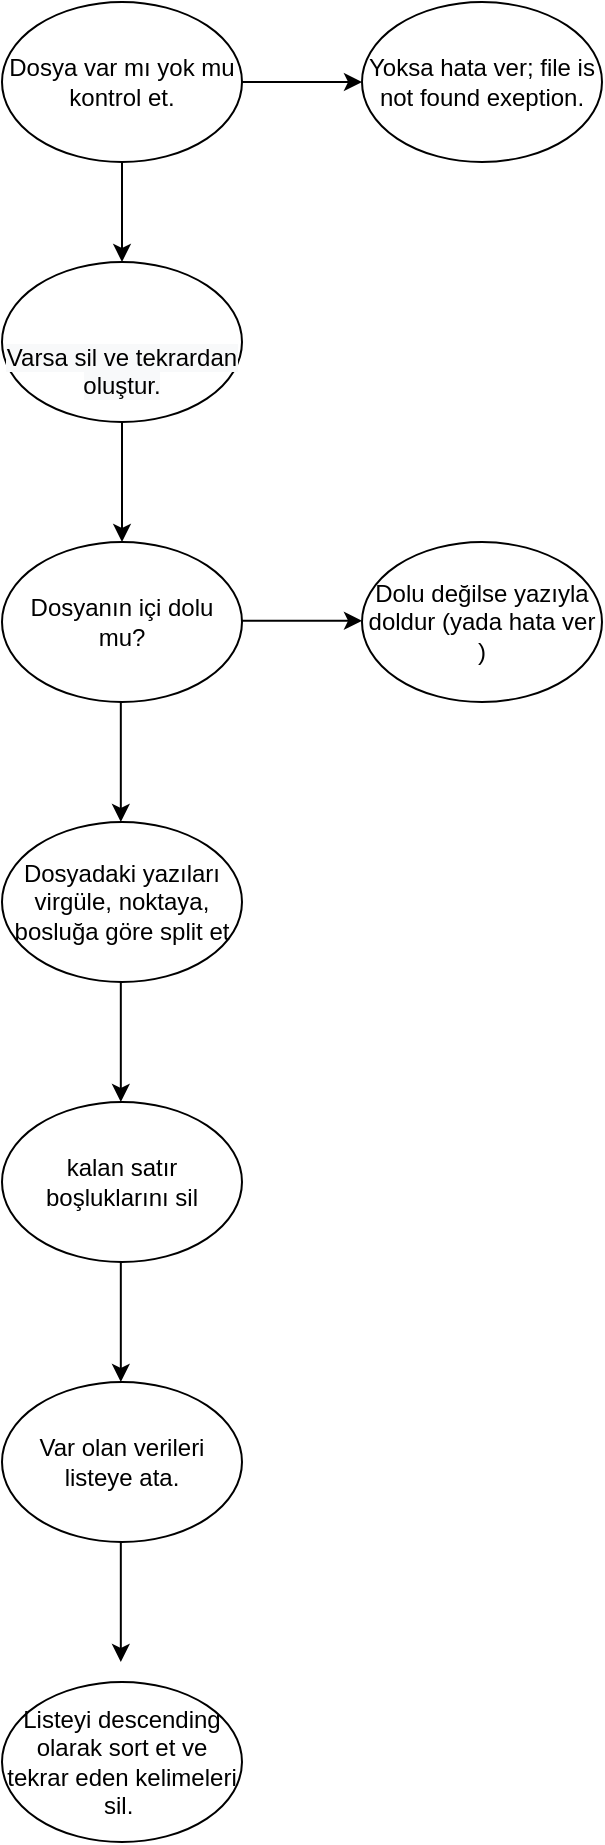 <mxfile version="14.1.2" type="device"><diagram id="jEAeO8PT8q4d9mUFZG8P" name="Page-1"><mxGraphModel dx="706" dy="394" grid="1" gridSize="10" guides="1" tooltips="1" connect="1" arrows="1" fold="1" page="1" pageScale="1" pageWidth="827" pageHeight="1169" math="0" shadow="0"><root><mxCell id="0"/><mxCell id="1" parent="0"/><mxCell id="y_tgWAoqMyCKC3om76Qa-1" value="Dosya var mı yok mu kontrol et." style="ellipse;whiteSpace=wrap;html=1;" vertex="1" parent="1"><mxGeometry x="280" y="80" width="120" height="80" as="geometry"/></mxCell><mxCell id="y_tgWAoqMyCKC3om76Qa-2" value="" style="endArrow=classic;html=1;exitX=0.5;exitY=1;exitDx=0;exitDy=0;" edge="1" parent="1" source="y_tgWAoqMyCKC3om76Qa-1"><mxGeometry width="50" height="50" relative="1" as="geometry"><mxPoint x="339" y="250" as="sourcePoint"/><mxPoint x="340" y="210" as="targetPoint"/></mxGeometry></mxCell><mxCell id="y_tgWAoqMyCKC3om76Qa-3" value="" style="endArrow=classic;html=1;exitX=1;exitY=0.5;exitDx=0;exitDy=0;" edge="1" parent="1" source="y_tgWAoqMyCKC3om76Qa-1"><mxGeometry width="50" height="50" relative="1" as="geometry"><mxPoint x="350" y="170" as="sourcePoint"/><mxPoint x="460" y="120" as="targetPoint"/></mxGeometry></mxCell><mxCell id="y_tgWAoqMyCKC3om76Qa-4" value="Yoksa hata ver; file is not found exeption." style="ellipse;whiteSpace=wrap;html=1;" vertex="1" parent="1"><mxGeometry x="460" y="80" width="120" height="80" as="geometry"/></mxCell><mxCell id="y_tgWAoqMyCKC3om76Qa-7" style="edgeStyle=orthogonalEdgeStyle;rounded=0;orthogonalLoop=1;jettySize=auto;html=1;" edge="1" parent="1" source="y_tgWAoqMyCKC3om76Qa-5"><mxGeometry relative="1" as="geometry"><mxPoint x="340" y="350" as="targetPoint"/></mxGeometry></mxCell><mxCell id="y_tgWAoqMyCKC3om76Qa-5" value="&lt;span style=&quot;color: rgb(0 , 0 , 0) ; font-family: &amp;#34;helvetica&amp;#34; ; font-size: 12px ; font-style: normal ; font-weight: 400 ; letter-spacing: normal ; text-align: center ; text-indent: 0px ; text-transform: none ; word-spacing: 0px ; background-color: rgb(248 , 249 , 250) ; display: inline ; float: none&quot;&gt;&lt;br&gt;&lt;br&gt;Varsa sil ve tekrardan oluştur.&lt;/span&gt;&lt;br&gt;" style="ellipse;whiteSpace=wrap;html=1;" vertex="1" parent="1"><mxGeometry x="280" y="210" width="120" height="80" as="geometry"/></mxCell><mxCell id="y_tgWAoqMyCKC3om76Qa-6" value="" style="endArrow=classic;html=1;exitX=0.5;exitY=1;exitDx=0;exitDy=0;" edge="1" parent="1"><mxGeometry width="50" height="50" relative="1" as="geometry"><mxPoint x="400" y="389.41" as="sourcePoint"/><mxPoint x="460" y="389.41" as="targetPoint"/></mxGeometry></mxCell><mxCell id="y_tgWAoqMyCKC3om76Qa-9" value="Dosyanın içi dolu mu?" style="ellipse;whiteSpace=wrap;html=1;" vertex="1" parent="1"><mxGeometry x="280" y="350" width="120" height="80" as="geometry"/></mxCell><mxCell id="y_tgWAoqMyCKC3om76Qa-10" value="Dolu değilse yazıyla doldur (yada hata ver )" style="ellipse;whiteSpace=wrap;html=1;" vertex="1" parent="1"><mxGeometry x="460" y="350" width="120" height="80" as="geometry"/></mxCell><mxCell id="y_tgWAoqMyCKC3om76Qa-11" style="edgeStyle=orthogonalEdgeStyle;rounded=0;orthogonalLoop=1;jettySize=auto;html=1;" edge="1" parent="1"><mxGeometry relative="1" as="geometry"><mxPoint x="339.41" y="490" as="targetPoint"/><mxPoint x="339.41" y="430" as="sourcePoint"/></mxGeometry></mxCell><mxCell id="y_tgWAoqMyCKC3om76Qa-12" value="Dosyadaki yazıları virgüle, noktaya, bosluğa göre split et" style="ellipse;whiteSpace=wrap;html=1;" vertex="1" parent="1"><mxGeometry x="280" y="490" width="120" height="80" as="geometry"/></mxCell><mxCell id="y_tgWAoqMyCKC3om76Qa-13" style="edgeStyle=orthogonalEdgeStyle;rounded=0;orthogonalLoop=1;jettySize=auto;html=1;" edge="1" parent="1"><mxGeometry relative="1" as="geometry"><mxPoint x="339.41" y="630" as="targetPoint"/><mxPoint x="339.41" y="570" as="sourcePoint"/></mxGeometry></mxCell><mxCell id="y_tgWAoqMyCKC3om76Qa-14" value="kalan satır boşluklarını sil" style="ellipse;whiteSpace=wrap;html=1;" vertex="1" parent="1"><mxGeometry x="280" y="630" width="120" height="80" as="geometry"/></mxCell><mxCell id="y_tgWAoqMyCKC3om76Qa-16" value="Var olan verileri listeye ata." style="ellipse;whiteSpace=wrap;html=1;" vertex="1" parent="1"><mxGeometry x="280" y="770" width="120" height="80" as="geometry"/></mxCell><mxCell id="y_tgWAoqMyCKC3om76Qa-17" style="edgeStyle=orthogonalEdgeStyle;rounded=0;orthogonalLoop=1;jettySize=auto;html=1;" edge="1" parent="1"><mxGeometry relative="1" as="geometry"><mxPoint x="339.41" y="770" as="targetPoint"/><mxPoint x="339.41" y="710" as="sourcePoint"/></mxGeometry></mxCell><mxCell id="y_tgWAoqMyCKC3om76Qa-18" style="edgeStyle=orthogonalEdgeStyle;rounded=0;orthogonalLoop=1;jettySize=auto;html=1;" edge="1" parent="1"><mxGeometry relative="1" as="geometry"><mxPoint x="339.41" y="910" as="targetPoint"/><mxPoint x="339.41" y="850" as="sourcePoint"/></mxGeometry></mxCell><mxCell id="y_tgWAoqMyCKC3om76Qa-19" value="Listeyi descending olarak sort et ve tekrar eden kelimeleri sil.&amp;nbsp;" style="ellipse;whiteSpace=wrap;html=1;" vertex="1" parent="1"><mxGeometry x="280" y="920" width="120" height="80" as="geometry"/></mxCell></root></mxGraphModel></diagram></mxfile>